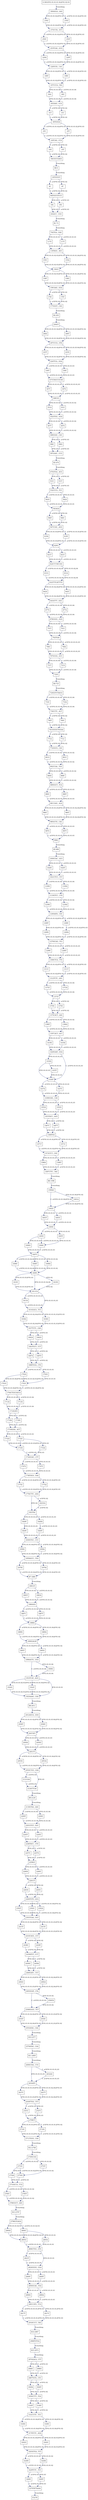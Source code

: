 digraph G {
  "1374G" [shape=box, ];
  "702TGAC" [shape=box, ];
  "1608C" [shape=box, ];
  "1587CTTC...TAG" [shape=box, ];
  "347T" [shape=box, ];
  "2459G" [shape=box, ];
  "-254C" [shape=box, ];
  "2257C" [shape=box, ];
  "396C" [shape=box, ];
  "2302T" [shape=box, ];
  "621T" [shape=box, ];
  "1453TACC...AGG" [shape=box, ];
  "2050A" [shape=box, ];
  "E3278" [shape=box, ];
  "706C" [shape=box, ];
  "1269G" [shape=box, ];
  "621C" [shape=box, ];
  "1397CACT...ACT" [shape=box, ];
  "1888A" [shape=box, ];
  "1910TCAT...AGG" [shape=box, ];
  "1884AGG" [shape=box, ];
  "1311C" [shape=box, ];
  "2707C" [shape=box, ];
  "206A" [shape=box, ];
  "2710C" [shape=box, ];
  "3202G" [shape=box, ];
  "B2-203" [shape=box, ];
  "1883T" [shape=box, ];
  "223T" [shape=box, ];
  "155C" [shape=box, ];
  "1825TAC" [shape=box, ];
  "2707T" [shape=box, ];
  "1663TGCT...CCT" [shape=box, ];
  "2823T" [shape=box, ];
  "2492G" [shape=box, ];
  "1613A" [shape=box, ];
  "2415T" [shape=box, ];
  "B4-723" [shape=box, ];
  "1829T" [shape=box, ];
  "1879G" [shape=box, ];
  "396G" [shape=box, ];
  "1109G" [shape=box, ];
  "3169G" [shape=box, ];
  "1602C" [shape=box, ];
  "771G" [shape=box, ];
  "337GTAGCCGCAG" [shape=box, ];
  "2753C" [shape=box, ];
  "-108T" [shape=box, ];
  "2200T" [shape=box, ];
  "2046T" [shape=box, ];
  "347G" [shape=box, ];
  "351A" [shape=box, ];
  "760T" [shape=box, ];
  "2849C" [shape=box, ];
  "1586A" [shape=box, ];
  "1239G" [shape=box, ];
  "1606G" [shape=box, ];
  "B11-2605" [shape=box, ];
  "1374C" [shape=box, ];
  "1747G" [shape=box, ];
  "3170TCTC...AGA" [shape=box, ];
  "-10G" [shape=box, ];
  "397GAAC...CCG" [shape=box, ];
  "1471T" [shape=box, ];
  "-10T" [shape=box, ];
  "997G" [shape=box, ];
  "1419G" [shape=box, ];
  "802CCAA...TGG" [shape=box, ];
  "1823GA" [shape=box, ];
  "2578ATAG...CAA" [shape=box, ];
  "1859AGCC...TGG" [shape=box, ];
  "1604C" [shape=box, ];
  "998G" [shape=box, ];
  "2637C" [shape=box, ];
  "632TTTCATTTTC" [shape=box, ];
  "1020C" [shape=box, ];
  "-24TCAG...CCA" [shape=box, ];
  "1268T" [shape=box, ];
  "3229TCTC...TCC" [shape=box, ];
  "1890GAGAT" [shape=box, ];
  "1687A" [shape=box, ];
  "2917T" [shape=box, ];
  "B14-2967" [shape=box, ];
  "2302C" [shape=box, ];
  "1372C" [shape=box, ];
  "352GTGG...GGA" [shape=box, ];
  "-254T" [shape=box, ];
  "869GGCT...TCA" [shape=box, ];
  "1614GACA...TCC" [shape=box, ];
  "204GT" [shape=box, ];
  "2917C" [shape=box, ];
  "532CCCG...TCC" [shape=box, ];
  "1268C" [shape=box, ];
  "1830GTGC...CCC" [shape=box, ];
  "701T" [shape=box, ];
  "642A" [shape=box, ];
  "2260A" [shape=box, ];
  "475GTGA...ACG" [shape=box, ];
  "761GGGGCTGGAA" [shape=box, ];
  "2805G" [shape=box, ];
  "1472GTCT...GAC" [shape=box, ];
  "74GTGA...GAG" [shape=box, ];
  "2755ACCA...TCA" [shape=box, ];
  "1000GTAC...ACG" [shape=box, ];
  "1239A" [shape=box, ];
  "2754G" [shape=box, ];
  "1924G" [shape=box, ];
  "2438C" [shape=box, ];
  "2438T" [shape=box, ];
  "2053G" [shape=box, ];
  "2974GACA...CTT" [shape=box, ];
  "1020T" [shape=box, ];
  "2054CTGG...GAA" [shape=box, ];
  "1714GATG" [shape=box, ];
  "1311T" [shape=box, ];
  "2708CT" [shape=box, ];
  "1606C" [shape=box, ];
  "566T" [shape=box, ];
  "1636A" [shape=box, ];
  "997T" [shape=box, ];
  "562G" [shape=box, ];
  "-84A" [shape=box, ];
  "881CAAG...AGA" [shape=box, ];
  "734CCTC...ACT" [shape=box, ];
  "2785C" [shape=box, ];
  "2050G" [shape=box, ];
  "984C" [shape=box, ];
  "1776CTTC...AGA" [shape=box, ];
  "1373T" [shape=box, ];
  "1924T" [shape=box, ];
  "2634ATC" [shape=box, ];
  "984T" [shape=box, ];
  "1925AAAG...CAG" [shape=box, ];
  "2439ATGT...CCT" [shape=box, ];
  "1704CTGGCAGCA" [shape=box, ];
  "2012AGCA...GGG" [shape=box, ];
  "2890G" [shape=box, ];
  "118TAGG...AGC" [shape=box, ];
  "B15-2973" [shape=box, ];
  "722G" [shape=box, ];
  "3228G" [shape=box, ];
  "643GTTT...GGC" [shape=box, ];
  "2245T" [shape=box, ];
  "B5-999" [shape=box, ];
  "1829C" [shape=box, ];
  "1828C" [shape=box, ];
  "368GGAC...CAC" [shape=box, ];
  "3050CTTT...TGA" [shape=box, ];
  "3141CCTC...TCC" [shape=box, ];
  "1748TAGA...GAA" [shape=box, ];
  "367T" [shape=box, ];
  "801G" [shape=box, ];
  "2986C" [shape=box, ];
  "2200C" [shape=box, ];
  "1109A" [shape=box, ];
  "880C" [shape=box, ];
  "3049A" [shape=box, ];
  "336T" [shape=box, ];
  "2785T" [shape=box, ];
  "1909G" [shape=box, ];
  "1895T" [shape=box, ];
  "2493GGAT...CTA" [shape=box, ];
  "1718A" [shape=box, ];
  "1889G" [shape=box, ];
  "620G" [shape=box, ];
  "3140T" [shape=box, ];
  "771C" [shape=box, ];
  "1732A" [shape=box, ];
  "1610C" [shape=box, ];
  "1240AATA...CAC" [shape=box, ];
  "2046C" [shape=box, ];
  "3269C" [shape=box, ];
  "2754A" [shape=box, ];
  "1420GAAT...GGA" [shape=box, ];
  "2606GTAA...CTG" [shape=box, ];
  "2246TACC...CTG" [shape=box, ];
  "733C" [shape=box, ];
  "1883A" [shape=box, ];
  "1775C" [shape=box, ];
  "177GGGT...CAG" [shape=box, ];
  "2753T" [shape=box, ];
  "706A" [shape=box, ];
  "351C" [shape=box, ];
  "3269T" [shape=box, ];
  "224TTCA...GGA" [shape=box, ];
  "562A" [shape=box, ];
  "707GCGG...GCC" [shape=box, ];
  "1713A" [shape=box, ];
  "1887C" [shape=box, ];
  "2263G" [shape=box, ];
  "2047ATC" [shape=box, ];
  "1703C" [shape=box, ];
  "2260C" [shape=box, ];
  "2824GGGG...GGA" [shape=box, ];
  "2786GGCT...AAG" [shape=box, ];
  "1636G" [shape=box, ];
  "1110GTCC...CTG" [shape=box, ];
  "1437A" [shape=box, ];
  "176C" [shape=box, ];
  "176T" [shape=box, ];
  "207CCCA...GTA" [shape=box, ];
  "1419A" [shape=box, ];
  "117G" [shape=box, ];
  "-107CCCA...TAG" [shape=box, ];
  "2508GGGG...TCT" [shape=box, ];
  "1396T" [shape=box, ];
  "158T" [shape=box, ];
  "1611CA" [shape=box, ];
  "B12-2748" [shape=box, ];
  "20AACC...CGG" [shape=box, ];
  "1732C" [shape=box, ];
  "3049T" [shape=box, ];
  "2891CATG...TCA" [shape=box, ];
  "1471C" [shape=box, ];
  "-229A" [shape=box, ];
  "2264TGTG...ACA" [shape=box, ];
  "677G" [shape=box, ];
  "2459A" [shape=box, ];
  "1718G" [shape=box, ];
  "2303TGAA...GGT" [shape=box, ];
  "2637T" [shape=box, ];
  "1608T" [shape=box, ];
  "1747C" [shape=box, ];
  "1021CTCC...TCT" [shape=box, ];
  "206T" [shape=box, ];
  "566C" [shape=box, ];
  "724GGTCTAACA" [shape=box, ];
  "2710G" [shape=box, ];
  "3169C" [shape=box, ];
  "19A" [shape=box, ];
  "B3-474" [shape=box, ];
  "-275CCTA...GCT" [shape=box, ];
  "-31T" [shape=box, ];
  "-253TCAG...GCG" [shape=box, ];
  "3270TATTAAAA" [shape=box, ];
  "2506TA" [shape=box, ];
  "1299C" [shape=box, ];
  "2805A" [shape=box, ];
  "2051TT" [shape=box, ];
  "2918CCCT...TAG" [shape=box, ];
  "880T" [shape=box, ];
  "1662A" [shape=box, ];
  "2804A" [shape=box, ];
  "531C" [shape=box, ];
  "117C" [shape=box, ];
  "-276C" [shape=box, ];
  "1605C" [shape=box, ];
  "-25C" [shape=box, ];
  "B0-0" [shape=box, ];
  "-30TGGGA" [shape=box, ];
  "B10-2577" [shape=box, ];
  "1372A" [shape=box, ];
  "1879A" [shape=box, ];
  "159CAAG...GGA" [shape=box, ];
  "-25T" [shape=box, ];
  "2555ATAG...CAG" [shape=box, ];
  "2850GCAG...TGA" [shape=box, ];
  "1733A" [shape=box, ];
  "1452A" [shape=box, ];
  "1702A" [shape=box, ];
  "B7-1880" [shape=box, ];
  "S-300-K*01:01:01:01-04;K*01:02-03" [shape=box, ];
  "2460GATC...TCT" [shape=box, ];
  "1687G" [shape=box, ];
  "631G" [shape=box, ];
  "2986G" [shape=box, ];
  "1733G" [shape=box, ];
  "2121GAA" [shape=box, ];
  "2890A" [shape=box, ];
  "1609C" [shape=box, ];
  "-276T" [shape=box, ];
  "2416CAGG...CCT" [shape=box, ];
  "1889A" [shape=box, ];
  "1896AGTG...GGG" [shape=box, ];
  "631A" [shape=box, ];
  "563AGA" [shape=box, ];
  "1299T" [shape=box, ];
  "367G" [shape=box, ];
  "2124CTCAG" [shape=box, ];
  "1586T" [shape=box, ];
  "1396A" [shape=box, ];
  "1828A" [shape=box, ];
  "-83GAAG...CCA" [shape=box, ];
  "2798GTGAGA" [shape=box, ];
  "567CCAC...AGG" [shape=box, ];
  "760C" [shape=box, ];
  "1607C" [shape=box, ];
  "1435T" [shape=box, ];
  "2968TGTGA" [shape=box, ];
  "2258GC" [shape=box, ];
  "1713G" [shape=box, ];
  "619A" [shape=box, ];
  "B13-2797" [shape=box, ];
  "1605T" [shape=box, ];
  "2415C" [shape=box, ];
  "156GC" [shape=box, ];
  "1603T" [shape=box, ];
  "1467C" [shape=box, ];
  "733A" [shape=box, ];
  "3202C" [shape=box, ];
  "8C" [shape=box, ];
  "1702G" [shape=box, ];
  "2263C" [shape=box, ];
  "1312TCTC...AGC" [shape=box, ];
  "1703G" [shape=box, ];
  "721T" [shape=box, ];
  "2492A" [shape=box, ];
  "-229T" [shape=box, ];
  "3140C" [shape=box, ];
  "348CGC" [shape=box, ];
  "1895G" [shape=box, ];
  "1601A" [shape=box, ];
  "1858G" [shape=box, ];
  "1ATGGGGT" [shape=box, ];
  "2804C" [shape=box, ];
  "701C" [shape=box, ];
  "-84C" [shape=box, ];
  "2849T" [shape=box, ];
  "B9-2129" [shape=box, ];
  "B6-1598" [shape=box, ];
  "158G" [shape=box, ];
  "2632AG" [shape=box, ];
  "531T" [shape=box, ];
  "2806CTGG...GTG" [shape=box, ];
  "1467T" [shape=box, ];
  "985GCTG...CAC" [shape=box, ];
  "-31C" [shape=box, ];
  "2053A" [shape=box, ];
  "2987TGTG...CTC" [shape=box, ];
  "2130GTAA...AAG" [shape=box, ];
  "678GGGG...GGG" [shape=box, ];
  "2245C" [shape=box, ];
  "868A" [shape=box, ];
  "155A" [shape=box, ];
  "1662G" [shape=box, ];
  "2749GCAG" [shape=box, ];
  "622CTTTACCAG" [shape=box, ];
  "2638TTGG...TCT" [shape=box, ];
  "677A" [shape=box, ];
  "223G" [shape=box, ];
  "721A" [shape=box, ];
  "1434A" [shape=box, ];
  "1452G" [shape=box, ];
  "1269A" [shape=box, ];
  "1599AC" [shape=box, ];
  "2554T" [shape=box, ];
  "-228TGTA...CAC" [shape=box, ];
  "772GGCG...CAC" [shape=box, ];
  "2261CT" [shape=box, ];
  "2554C" [shape=box, ];
  "1881GT" [shape=box, ];
  "1688TGGA...CTG" [shape=box, ];
  "1775A" [shape=box, ];
  "1719AGAG...ACT" [shape=box, ];
  "B1-73" [shape=box, ];
  "2302A" [shape=box, ];
  "1436T" [shape=box, ];
  "1300CTCA...TTG" [shape=box, ];
  "19G" [shape=box, ];
  "1375CACT...AAG" [shape=box, ];
  "1603C" [shape=box, ];
  "642C" [shape=box, ];
  "9ATGGCGTCCC" [shape=box, ];
  "8T" [shape=box, ];
  "868C" [shape=box, ];
  "336C" [shape=box, ];
  "1437C" [shape=box, ];
  "-300AGGA...AAG" [shape=box, ];
  "1438GGAG...CAG" [shape=box, ];
  "1608A" [shape=box, ];
  "B8-2011" [shape=box, ];
  "1610G" [shape=box, ];
  "1858A" [shape=box, ];
  "3203GTGA...TCT" [shape=box, ];
  "-9ACGCCGAGG" [shape=box, ];
  "1270GCAG...TCC" [shape=box, ];
  "2257G" [shape=box, ];
  "801C" [shape=box, ];
  "619C" [shape=box, ];
  "2201GTGT...GGC" [shape=box, ];
  "-108C" [shape=box, ];
  "3228A" [shape=box, ];
  "2711TGGG...CAG" [shape=box, ];
  "1887T" [shape=box, ];
  "1734GGAC...CTT" [shape=box, ];
  "1637TCTC...GAG" [shape=box, ];
  "1468TGG" [shape=box, ];
  
  
  edge [color="#001267", ];
  "1374G" -> "1375CACT...AAG" [label="K*01:02", ];
  "702TGAC" -> "706A" [label="C. of K*01:01:01:01,03", ];
  "702TGAC" -> "706C" [label="K*01:01:01:01,03", ];
  "1608C" -> "1609C" [label="C. of K*01:01:01:02,04", ];
  "1587CTTC...TAG" -> "B6-1598" [label="Everything", ];
  "347T" -> "348CGC" [label="K*01:01:01:01,03", ];
  "2459G" -> "2460GATC...TCT" [label="K*01:02", ];
  "-254C" -> "-253TCAG...GCG" [label="C. of K*01:01:01:02;K*01:03", ];
  "2257C" -> "2258GC" [label="K*01:03", ];
  "396C" -> "397GAAC...CCG" [label="K*01:03", ];
  "2302T" -> "2303TGAA...GGT" [label="K*01:01:01:04", ];
  "621T" -> "622CTTTACCAG" [label="K*01:01:01:03", ];
  "1453TACC...AGG" -> "1467C" [label="K*01:02", ];
  "1453TACC...AGG" -> "1467T" [label="C. of K*01:02", ];
  "2050A" -> "2051TT" [label="K*01:01:01:03", ];
  "706C" -> "707GCGG...GCC" [label="K*01:01:01:01,03", ];
  "1269G" -> "1270GCAG...TCC" [label="K*01:01:01:02;K*01:03", ];
  "621C" -> "622CTTTACCAG" [label="C. of K*01:01:01:03", ];
  "1397CACT...ACT" -> "1419A" [label="C. of K*01:01:01:01", ];
  "1397CACT...ACT" -> "1419G" [label="K*01:01:01:01", ];
  "1888A" -> "1889A" [label="K*01:01:01:04;K*01:02", ];
  "1888A" -> "1889G" [label="C. of K*01:01:01:04;K*01:02", ];
  "1910TCAT...AGG" -> "1924G" [label="K*01:01:01:02-03;K*01:03", ];
  "1910TCAT...AGG" -> "1924T" [label="K*01:01:01:04;K*01:02", ];
  "1910TCAT...AGG" -> "1925AAAG...CAG" [label="K*01:01:01:01", ];
  "1884AGG" -> "1887C" [label="C. of K*01:01:01:02", ];
  "1884AGG" -> "1887T" [label="K*01:01:01:02", ];
  "1311C" -> "1312TCTC...AGC" [label="K*01:01:01:02;K*01:03", ];
  "2707C" -> "2708CT" [label="C. of K*01:03", ];
  "206A" -> "207CCCA...GTA" [label="K*01:01:01:01-02;K*01:03", ];
  "2710C" -> "2711TGGG...CAG" [label="K*01:01:01:01;K*01:02", ];
  "3202G" -> "3203GTGA...TCT" [label="K*01:01:01:01,04;K*01:02", ];
  "B2-203" -> "204GT" [label="Everything", ];
  "1883T" -> "1884AGG" [label="K*01:01:01:02", ];
  "223T" -> "224TTCA...GGA" [label="K*01:01:01:01-02;K*01:03", ];
  "155C" -> "156GC" [label="K*01:01:01:02-03;K*01:03", ];
  "1825TAC" -> "1828A" [label="C. of K*01:01:01:01,03", ];
  "1825TAC" -> "1828C" [label="K*01:01:01:01,03", ];
  "2707T" -> "2708CT" [label="K*01:03", ];
  "1663TGCT...CCT" -> "1687A" [label="K*01:02", ];
  "1663TGCT...CCT" -> "1687G" [label="C. of K*01:02", ];
  "2823T" -> "2824GGGG...GGA" [label="C. of K*01:01:01:01", ];
  "2492G" -> "2493GGAT...CTA" [label="K*01:01:01:01,03;K*01:02", ];
  "1613A" -> "1614GACA...TCC" [label="C. of K*01:01:01:01,03", ];
  "2415T" -> "2416CAGG...CCT" [label="K*01:01:01:02,04;K*01:03", ];
  "B4-723" -> "724GGTCTAACA" [label="Everything", ];
  "1829T" -> "1830GTGC...CCC" [label="C. of K*01:01:01:01,03", ];
  "1879G" -> "B7-1880" [label="C. of K*01:01:01:02;K*01:03", ];
  "396G" -> "397GAAC...CCG" [label="C. of K*01:03", ];
  "1109G" -> "1110GTCC...CTG" [label="C. of K*01:01:01:04", ];
  "3169G" -> "3170TCTC...AGA" [label="C. of K*01:01:01:04;K*01:02", ];
  "1602C" -> "1603C" [label="C. of K*01:01:01:01", ];
  "1602C" -> "1603T" [label="K*01:01:01:01", ];
  "771G" -> "772GGCG...CAC" [label="C. of K*01:02", ];
  "337GTAGCCGCAG" -> "347G" [label="C. of K*01:01:01:01,03", ];
  "337GTAGCCGCAG" -> "347T" [label="K*01:01:01:01,03", ];
  "2753C" -> "2754A" [label="K*01:03", ];
  "2753C" -> "2754G" [label="C. of K*01:01:01:02;K*01:03", ];
  "-108T" -> "-107CCCA...TAG" [label="K*01:01:01:02;K*01:03", ];
  "2200T" -> "2201GTGT...GGC" [label="C. of K*01:01:01:04", ];
  "2046T" -> "2047ATC" [label="K*01:01:01:01-02;K*01:03", ];
  "347G" -> "348CGC" [label="C. of K*01:01:01:01,03", ];
  "351A" -> "352GTGG...GGA" [label="K*01:01:01:02", ];
  "760T" -> "761GGGGCTGGAA" [label="C. of K*01:02", ];
  "2849C" -> "2850GCAG...TGA" [label="K*01:01:01:01", ];
  "1586A" -> "1587CTTC...TAG" [label="K*01:01:01:01,03", ];
  "1239G" -> "1240AATA...CAC" [label="C. of K*01:01:01:02", ];
  "1606G" -> "1607C" [label="K*01:01:01:03", ];
  "B11-2605" -> "2606GTAA...CTG" [label="Everything", ];
  "1374C" -> "1375CACT...AAG" [label="C. of K*01:02", ];
  "1747G" -> "1748TAGA...GAA" [label="C. of K*01:01:01:01", ];
  "3170TCTC...AGA" -> "3202C" [label="K*01:01:01:02-03;K*01:03", ];
  "3170TCTC...AGA" -> "3202G" [label="K*01:01:01:01,04;K*01:02", ];
  "-10G" -> "-9ACGCCGAGG" [label="C. of K*01:02", ];
  "397GAAC...CCG" -> "B3-474" [label="Everything", ];
  "1471T" -> "1472GTCT...GAC" [label="C. of K*01:01:01:02;K*01:03", ];
  "-10T" -> "-9ACGCCGAGG" [label="K*01:02", ];
  "997G" -> "998G" [label="C. of K*01:01:01:03", ];
  "1419G" -> "1420GAAT...GGA" [label="K*01:01:01:01", ];
  "802CCAA...TGG" -> "868A" [label="K*01:01:01:02", ];
  "802CCAA...TGG" -> "868C" [label="C. of K*01:01:01:02", ];
  "1823GA" -> "1825TAC" [label="C. of K*01:02", ];
  "2578ATAG...CAA" -> "B11-2605" [label="Everything", ];
  "1859AGCC...TGG" -> "1879A" [label="K*01:01:01:02;K*01:03", ];
  "1859AGCC...TGG" -> "1879G" [label="C. of K*01:01:01:02;K*01:03", ];
  "1604C" -> "1605C" [label="C. of K*01:01:01:01", ];
  "1604C" -> "1605T" [label="K*01:01:01:01", ];
  "998G" -> "B5-999" [label="Everything", ];
  "2637C" -> "2638TTGG...TCT" [label="K*01:01:01:01,03;K*01:02", ];
  "632TTTCATTTTC" -> "642A" [label="K*01:01:01:02,04;K*01:02", ];
  "632TTTCATTTTC" -> "642C" [label="K*01:01:01:01,03;K*01:03", ];
  "1020C" -> "1021CTCC...TCT" [label="K*01:01:01:01", ];
  "-24TCAG...CCA" -> "-10G" [label="C. of K*01:02", ];
  "-24TCAG...CCA" -> "-10T" [label="K*01:02", ];
  "1268T" -> "1269G" [label="K*01:01:01:02;K*01:03", ];
  "3229TCTC...TCC" -> "3269C" [label="C. of K*01:03", ];
  "3229TCTC...TCC" -> "3269T" [label="K*01:03", ];
  "1890GAGAT" -> "1895G" [label="C. of K*01:01:01:04;K*01:02", ];
  "1890GAGAT" -> "1895T" [label="K*01:01:01:04;K*01:02", ];
  "1687A" -> "1688TGGA...CTG" [label="K*01:02", ];
  "2917T" -> "2918CCCT...TAG" [label="C. of K*01:01:01:01;K*01:03", ];
  "B14-2967" -> "2968TGTGA" [label="Everything", ];
  "2302C" -> "2303TGAA...GGT" [label="K*01:02", ];
  "1372C" -> "1373T" [label="C. of K*01:01:01:04", ];
  "352GTGG...GGA" -> "367G" [label="C. of K*01:01:01:02", ];
  "352GTGG...GGA" -> "367T" [label="K*01:01:01:02", ];
  "-254T" -> "-253TCAG...GCG" [label="K*01:01:01:02;K*01:03", ];
  "869GGCT...TCA" -> "880C" [label="C. of K*01:01:01:03", ];
  "869GGCT...TCA" -> "880T" [label="K*01:01:01:03", ];
  "1614GACA...TCC" -> "1636A" [label="K*01:01:01:02,04;K*01:02", ];
  "1614GACA...TCC" -> "1636G" [label="K*01:01:01:01,03;K*01:03", ];
  "204GT" -> "206A" [label="K*01:01:01:01-02;K*01:03", ];
  "204GT" -> "206T" [label="K*01:01:01:03-04;K*01:02", ];
  "2917C" -> "2918CCCT...TAG" [label="K*01:01:01:01;K*01:03", ];
  "532CCCG...TCC" -> "562A" [label="K*01:01:01:01", ];
  "532CCCG...TCC" -> "562G" [label="C. of K*01:01:01:01", ];
  "1268C" -> "1269A" [label="C. of K*01:01:01:02;K*01:03", ];
  "1830GTGC...CCC" -> "1858A" [label="C. of K*01:01:01:04;K*01:02", ];
  "1830GTGC...CCC" -> "1858G" [label="K*01:01:01:04;K*01:02", ];
  "701T" -> "702TGAC" [label="K*01:01:01:04", ];
  "642A" -> "643GTTT...GGC" [label="K*01:01:01:02,04;K*01:02", ];
  "2260A" -> "2261CT" [label="K*01:01:01:03", ];
  "475GTGA...ACG" -> "531C" [label="K*01:03", ];
  "475GTGA...ACG" -> "531T" [label="C. of K*01:03", ];
  "761GGGGCTGGAA" -> "771C" [label="K*01:02", ];
  "761GGGGCTGGAA" -> "771G" [label="C. of K*01:02", ];
  "2805G" -> "2806CTGG...GTG" [label="C. of K*01:01:01:01", ];
  "1472GTCT...GAC" -> "1586A" [label="K*01:01:01:01,03", ];
  "1472GTCT...GAC" -> "1586T" [label="C. of K*01:01:01:01,03", ];
  "74GTGA...GAG" -> "117C" [label="C. of K*01:01:01:01", ];
  "74GTGA...GAG" -> "117G" [label="K*01:01:01:01", ];
  "2755ACCA...TCA" -> "2785C" [label="C. of K*01:01:01:02", ];
  "2755ACCA...TCA" -> "2785T" [label="K*01:01:01:02", ];
  "1000GTAC...ACG" -> "1020C" [label="K*01:01:01:01", ];
  "1000GTAC...ACG" -> "1020T" [label="C. of K*01:01:01:01", ];
  "1239A" -> "1240AATA...CAC" [label="K*01:01:01:02", ];
  "2754G" -> "2755ACCA...TCA" [label="C. of K*01:03", ];
  "1924G" -> "1925AAAG...CAG" [label="K*01:01:01:02-03;K*01:03", ];
  "2438C" -> "2439ATGT...CCT" [label="C. of K*01:02", ];
  "2438T" -> "2439ATGT...CCT" [label="K*01:02", ];
  "2053G" -> "2054CTGG...GAA" [label="C. of K*01:01:01:04;K*01:02", ];
  "2974GACA...CTT" -> "2986C" [label="K*01:03", ];
  "2974GACA...CTT" -> "2986G" [label="C. of K*01:03", ];
  "1020T" -> "1021CTCC...TCT" [label="C. of K*01:01:01:01", ];
  "2054CTGG...GAA" -> "2121GAA" [label="C. of K*01:03", ];
  "2054CTGG...GAA" -> "2124CTCAG" [label="K*01:03", ];
  "1714GATG" -> "1718A" [label="K*01:02", ];
  "1714GATG" -> "1718G" [label="C. of K*01:02", ];
  "1311T" -> "1312TCTC...AGC" [label="C. of K*01:01:01:02;K*01:03", ];
  "2708CT" -> "2710C" [label="K*01:01:01:01;K*01:02", ];
  "2708CT" -> "2710G" [label="C. of K*01:01:01:01;K*01:02", ];
  "1606C" -> "1607C" [label="C. of K*01:01:01:03", ];
  "566T" -> "567CCAC...AGG" [label="C. of K*01:02", ];
  "1636A" -> "1637TCTC...GAG" [label="K*01:01:01:02,04;K*01:02", ];
  "997T" -> "998G" [label="K*01:01:01:03", ];
  "562G" -> "563AGA" [label="C. of K*01:01:01:01", ];
  "-84A" -> "-83GAAG...CCA" [label="K*01:01:01:04", ];
  "881CAAG...AGA" -> "984C" [label="K*01:01:01:01,03;K*01:03", ];
  "881CAAG...AGA" -> "984T" [label="K*01:01:01:02,04;K*01:02", ];
  "734CCTC...ACT" -> "760C" [label="K*01:02", ];
  "734CCTC...ACT" -> "760T" [label="C. of K*01:02", ];
  "2785C" -> "2786GGCT...AAG" [label="C. of K*01:01:01:02", ];
  "2050G" -> "2051TT" [label="C. of K*01:01:01:03", ];
  "984C" -> "985GCTG...CAC" [label="K*01:01:01:01,03;K*01:03", ];
  "1776CTTC...AGA" -> "1823GA" [label="C. of K*01:02", ];
  "1776CTTC...AGA" -> "1825TAC" [label="K*01:02", ];
  "1373T" -> "1374C" [label="C. of K*01:02", ];
  "1373T" -> "1374G" [label="K*01:02", ];
  "1924T" -> "1925AAAG...CAG" [label="K*01:01:01:04;K*01:02", ];
  "2634ATC" -> "2637C" [label="K*01:01:01:01,03;K*01:02", ];
  "2634ATC" -> "2637T" [label="K*01:01:01:02,04;K*01:03", ];
  "984T" -> "985GCTG...CAC" [label="K*01:01:01:02,04;K*01:02", ];
  "1925AAAG...CAG" -> "B8-2011" [label="Everything", ];
  "2439ATGT...CCT" -> "2459A" [label="C. of K*01:02", ];
  "2439ATGT...CCT" -> "2459G" [label="K*01:02", ];
  "1704CTGGCAGCA" -> "1713A" [label="K*01:01:01:04", ];
  "1704CTGGCAGCA" -> "1713G" [label="C. of K*01:01:01:04", ];
  "2012AGCA...GGG" -> "2046C" [label="K*01:01:01:03-04;K*01:02", ];
  "2012AGCA...GGG" -> "2046T" [label="K*01:01:01:01-02;K*01:03", ];
  "2890G" -> "2891CATG...TCA" [label="K*01:01:01:01", ];
  "118TAGG...AGC" -> "155A" [label="K*01:01:01:01,04;K*01:02", ];
  "118TAGG...AGC" -> "155C" [label="K*01:01:01:02-03;K*01:03", ];
  "B15-2973" -> "2974GACA...CTT" [label="Everything", ];
  "722G" -> "B4-723" [label="Everything", ];
  "3228G" -> "3229TCTC...TCC" [label="C. of K*01:01:01:02", ];
  "643GTTT...GGC" -> "677A" [label="K*01:01:01:04", ];
  "643GTTT...GGC" -> "677G" [label="C. of K*01:01:01:04", ];
  "2245T" -> "2246TACC...CTG" [label="K*01:01:01:03", ];
  "B5-999" -> "1000GTAC...ACG" [label="Everything", ];
  "1829C" -> "1830GTGC...CCC" [label="K*01:01:01:01,03", ];
  "1828C" -> "1829C" [label="K*01:01:01:01,03", ];
  "368GGAC...CAC" -> "396C" [label="K*01:03", ];
  "368GGAC...CAC" -> "396G" [label="C. of K*01:03", ];
  "3050CTTT...TGA" -> "3140C" [label="C. of K*01:02", ];
  "3050CTTT...TGA" -> "3140T" [label="K*01:02", ];
  "3141CCTC...TCC" -> "3169C" [label="K*01:01:01:04;K*01:02", ];
  "3141CCTC...TCC" -> "3169G" [label="C. of K*01:01:01:04;K*01:02", ];
  "1748TAGA...GAA" -> "1775A" [label="K*01:01:01:02;K*01:03", ];
  "1748TAGA...GAA" -> "1775C" [label="C. of K*01:01:01:02;K*01:03", ];
  "367T" -> "368GGAC...CAC" [label="K*01:01:01:02", ];
  "801G" -> "802CCAA...TGG" [label="C. of K*01:01:01:02", ];
  "2986C" -> "2987TGTG...CTC" [label="K*01:03", ];
  "2200C" -> "2201GTGT...GGC" [label="K*01:01:01:04", ];
  "1109A" -> "1110GTCC...CTG" [label="K*01:01:01:04", ];
  "880C" -> "881CAAG...AGA" [label="C. of K*01:01:01:03", ];
  "3049A" -> "3050CTTT...TGA" [label="K*01:02", ];
  "336T" -> "337GTAGCCGCAG" [label="C. of K*01:01:01:03", ];
  "2785T" -> "2786GGCT...AAG" [label="K*01:01:01:02", ];
  "1909G" -> "1910TCAT...AGG" [label="K*01:01:01:04", ];
  "1895T" -> "1896AGTG...GGG" [label="K*01:01:01:04;K*01:02", ];
  "2493GGAT...CTA" -> "2506TA" [label="K*01:01:01:02", ];
  "2493GGAT...CTA" -> "2508GGGG...TCT" [label="C. of K*01:01:01:02", ];
  "1718A" -> "1719AGAG...ACT" [label="K*01:02", ];
  "1889G" -> "1890GAGAT" [label="C. of K*01:01:01:04;K*01:02", ];
  "620G" -> "621C" [label="C. of K*01:01:01:03", ];
  "620G" -> "621T" [label="K*01:01:01:03", ];
  "3140T" -> "3141CCTC...TCC" [label="K*01:02", ];
  "771C" -> "772GGCG...CAC" [label="K*01:02", ];
  "1732A" -> "1733G" [label="K*01:01:01:03", ];
  "1610C" -> "1611CA" [label="K*01:01:01:03;K*01:03", ];
  "1240AATA...CAC" -> "1268C" [label="C. of K*01:01:01:02;K*01:03", ];
  "1240AATA...CAC" -> "1268T" [label="K*01:01:01:02;K*01:03", ];
  "2046C" -> "2047ATC" [label="K*01:01:01:03-04;K*01:02", ];
  "3269C" -> "3270TATTAAAA" [label="C. of K*01:03", ];
  "2754A" -> "2755ACCA...TCA" [label="K*01:03", ];
  "1420GAAT...GGA" -> "1434A" [label="K*01:01:01:01,03", ];
  "1420GAAT...GGA" -> "1436T" [label="C. of K*01:01:01:01,03", ];
  "2606GTAA...CTG" -> "2632AG" [label="C. of K*01:01:01:01,03", ];
  "2606GTAA...CTG" -> "2634ATC" [label="K*01:01:01:01,03", ];
  "2246TACC...CTG" -> "2257C" [label="K*01:03", ];
  "2246TACC...CTG" -> "2257G" [label="C. of K*01:03", ];
  "733C" -> "734CCTC...ACT" [label="C. of K*01:01:01:04", ];
  "1883A" -> "1884AGG" [label="C. of K*01:01:01:02", ];
  "1775C" -> "1776CTTC...AGA" [label="C. of K*01:01:01:02;K*01:03", ];
  "177GGGT...CAG" -> "B2-203" [label="Everything", ];
  "2753T" -> "2754G" [label="K*01:01:01:02", ];
  "706A" -> "707GCGG...GCC" [label="C. of K*01:01:01:01,03", ];
  "351C" -> "352GTGG...GGA" [label="C. of K*01:01:01:02", ];
  "3269T" -> "3270TATTAAAA" [label="K*01:03", ];
  "224TTCA...GGA" -> "336C" [label="K*01:01:01:03", ];
  "224TTCA...GGA" -> "336T" [label="C. of K*01:01:01:03", ];
  "562A" -> "563AGA" [label="K*01:01:01:01", ];
  "707GCGG...GCC" -> "721A" [label="C. of K*01:01:01:04", ];
  "707GCGG...GCC" -> "721T" [label="K*01:01:01:04", ];
  "1713A" -> "1714GATG" [label="K*01:01:01:04", ];
  "1887C" -> "1888A" [label="C. of K*01:01:01:02", ];
  "2263G" -> "2264TGTG...ACA" [label="C. of K*01:02", ];
  "2047ATC" -> "2050A" [label="K*01:01:01:03", ];
  "2047ATC" -> "2050G" [label="C. of K*01:01:01:03", ];
  "1703C" -> "1704CTGGCAGCA" [label="C. of K*01:01:01:04;K*01:02", ];
  "2260C" -> "2261CT" [label="C. of K*01:01:01:03", ];
  "2824GGGG...GGA" -> "2849C" [label="K*01:01:01:01", ];
  "2824GGGG...GGA" -> "2849T" [label="C. of K*01:01:01:01", ];
  "2786GGCT...AAG" -> "B13-2797" [label="Everything", ];
  "1636G" -> "1637TCTC...GAG" [label="K*01:01:01:01,03;K*01:03", ];
  "1110GTCC...CTG" -> "1239A" [label="K*01:01:01:02", ];
  "1110GTCC...CTG" -> "1239G" [label="C. of K*01:01:01:02", ];
  "1437A" -> "1438GGAG...CAG" [label="C. of K*01:01:01:01", ];
  "176C" -> "177GGGT...CAG" [label="C. of K*01:02", ];
  "176T" -> "177GGGT...CAG" [label="K*01:02", ];
  "207CCCA...GTA" -> "223G" [label="K*01:01:01:03-04;K*01:02", ];
  "207CCCA...GTA" -> "223T" [label="K*01:01:01:01-02;K*01:03", ];
  "1419A" -> "1420GAAT...GGA" [label="C. of K*01:01:01:01", ];
  "117G" -> "118TAGG...AGC" [label="K*01:01:01:01", ];
  "-107CCCA...TAG" -> "-84A" [label="K*01:01:01:04", ];
  "-107CCCA...TAG" -> "-84C" [label="C. of K*01:01:01:04", ];
  "2508GGGG...TCT" -> "2554C" [label="K*01:01:01:01,03;K*01:02", ];
  "2508GGGG...TCT" -> "2554T" [label="K*01:01:01:02,04;K*01:03", ];
  "1396T" -> "1397CACT...ACT" [label="C. of K*01:01:01:02", ];
  "158T" -> "159CAAG...GGA" [label="K*01:01:01:02-03;K*01:03", ];
  "1611CA" -> "1613A" [label="C. of K*01:01:01:01,03", ];
  "1611CA" -> "1614GACA...TCC" [label="K*01:01:01:01,03", ];
  "B12-2748" -> "2749GCAG" [label="Everything", ];
  "20AACC...CGG" -> "B1-73" [label="Everything", ];
  "1732C" -> "1733A" [label="K*01:03", ];
  "1732C" -> "1733G" [label="C. of K*01:01:01:03;K*01:03", ];
  "3049T" -> "3050CTTT...TGA" [label="C. of K*01:02", ];
  "2891CATG...TCA" -> "2917C" [label="K*01:01:01:01;K*01:03", ];
  "2891CATG...TCA" -> "2917T" [label="C. of K*01:01:01:01;K*01:03", ];
  "1471C" -> "1472GTCT...GAC" [label="K*01:01:01:02;K*01:03", ];
  "-229A" -> "-228TGTA...CAC" [label="C. of K*01:01:01:02;K*01:03", ];
  "2264TGTG...ACA" -> "2302A" [label="C. of K*01:01:01:04;K*01:02", ];
  "2264TGTG...ACA" -> "2302C" [label="K*01:02", ];
  "2264TGTG...ACA" -> "2302T" [label="K*01:01:01:04", ];
  "677G" -> "678GGGG...GGG" [label="C. of K*01:01:01:04", ];
  "2459A" -> "2460GATC...TCT" [label="C. of K*01:02", ];
  "1718G" -> "1719AGAG...ACT" [label="C. of K*01:02", ];
  "2303TGAA...GGT" -> "2415C" [label="K*01:01:01:01,03;K*01:02", ];
  "2303TGAA...GGT" -> "2415T" [label="K*01:01:01:02,04;K*01:03", ];
  "2637T" -> "2638TTGG...TCT" [label="K*01:01:01:02,04;K*01:03", ];
  "1608T" -> "1609C" [label="K*01:01:01:04", ];
  "1747C" -> "1748TAGA...GAA" [label="K*01:01:01:01", ];
  "1021CTCC...TCT" -> "1109A" [label="K*01:01:01:04", ];
  "1021CTCC...TCT" -> "1109G" [label="C. of K*01:01:01:04", ];
  "206T" -> "207CCCA...GTA" [label="K*01:01:01:03-04;K*01:02", ];
  "566C" -> "567CCAC...AGG" [label="K*01:02", ];
  "724GGTCTAACA" -> "733A" [label="K*01:01:01:04", ];
  "724GGTCTAACA" -> "733C" [label="C. of K*01:01:01:04", ];
  "2710G" -> "2711TGGG...CAG" [label="C. of K*01:01:01:01;K*01:02", ];
  "3169C" -> "3170TCTC...AGA" [label="K*01:01:01:04;K*01:02", ];
  "19A" -> "20AACC...CGG" [label="K*01:03", ];
  "B3-474" -> "475GTGA...ACG" [label="Everything", ];
  "-275CCTA...GCT" -> "-254C" [label="C. of K*01:01:01:02;K*01:03", ];
  "-275CCTA...GCT" -> "-254T" [label="K*01:01:01:02;K*01:03", ];
  "-31T" -> "-30TGGGA" [label="C. of K*01:02", ];
  "-253TCAG...GCG" -> "-229A" [label="C. of K*01:01:01:02;K*01:03", ];
  "-253TCAG...GCG" -> "-229T" [label="K*01:01:01:02;K*01:03", ];
  "3270TATTAAAA" -> "E3278" [label="Everything", ];
  "2506TA" -> "2508GGGG...TCT" [label="K*01:01:01:02", ];
  "1299C" -> "1300CTCA...TTG" [label="K*01:01:01:01,03", ];
  "2805A" -> "2806CTGG...GTG" [label="K*01:01:01:01", ];
  "2051TT" -> "2053A" [label="K*01:01:01:04;K*01:02", ];
  "2051TT" -> "2053G" [label="C. of K*01:01:01:04;K*01:02", ];
  "2918CCCT...TAG" -> "B14-2967" [label="Everything", ];
  "880T" -> "881CAAG...AGA" [label="K*01:01:01:03", ];
  "1662A" -> "1663TGCT...CCT" [label="K*01:03", ];
  "2804A" -> "2805G" [label="K*01:01:01:02-03", ];
  "531C" -> "532CCCG...TCC" [label="K*01:03", ];
  "117C" -> "118TAGG...AGC" [label="C. of K*01:01:01:01", ];
  "-276C" -> "-275CCTA...GCT" [label="K*01:01:01:02;K*01:03", ];
  "1605C" -> "1606C" [label="C. of K*01:01:01:01,03", ];
  "1605C" -> "1606G" [label="K*01:01:01:03", ];
  "-25C" -> "-24TCAG...CCA" [label="C. of K*01:01:01:02;K*01:03", ];
  "B0-0" -> "1ATGGGGT" [label="Everything", ];
  "-30TGGGA" -> "-25C" [label="C. of K*01:01:01:02;K*01:03", ];
  "-30TGGGA" -> "-25T" [label="K*01:01:01:02;K*01:03", ];
  "B10-2577" -> "2578ATAG...CAA" [label="Everything", ];
  "1372A" -> "1373T" [label="K*01:01:01:04", ];
  "1879A" -> "B7-1880" [label="K*01:01:01:02;K*01:03", ];
  "159CAAG...GGA" -> "176C" [label="C. of K*01:02", ];
  "159CAAG...GGA" -> "176T" [label="K*01:02", ];
  "-25T" -> "-24TCAG...CCA" [label="K*01:01:01:02;K*01:03", ];
  "2555ATAG...CAG" -> "B10-2577" [label="Everything", ];
  "2850GCAG...TGA" -> "2890A" [label="C. of K*01:01:01:01", ];
  "2850GCAG...TGA" -> "2890G" [label="K*01:01:01:01", ];
  "1733A" -> "1734GGAC...CTT" [label="K*01:03", ];
  "1452A" -> "1453TACC...AGG" [label="K*01:01:01:01,03", ];
  "1702A" -> "1703C" [label="K*01:01:01:02-03;K*01:03", ];
  "1702A" -> "1703G" [label="K*01:01:01:04;K*01:02", ];
  "B7-1880" -> "1881GT" [label="Everything", ];
  "S-300-K*01:01:01:01-04;K*01:02-03" -> "-300AGGA...AAG" [label="Everything",
                                                           ];
  "2460GATC...TCT" -> "2492A" [label="K*01:01:01:02,04;K*01:03", ];
  "2460GATC...TCT" -> "2492G" [label="K*01:01:01:01,03;K*01:02", ];
  "1687G" -> "1688TGGA...CTG" [label="C. of K*01:02", ];
  "631G" -> "632TTTCATTTTC" [label="C. of K*01:01:01:02,04", ];
  "2986G" -> "2987TGTG...CTC" [label="C. of K*01:03", ];
  "1733G" -> "1734GGAC...CTT" [label="C. of K*01:03", ];
  "2121GAA" -> "2124CTCAG" [label="C. of K*01:03", ];
  "2890A" -> "2891CATG...TCA" [label="C. of K*01:01:01:01", ];
  "1609C" -> "1610C" [label="K*01:01:01:03;K*01:03", ];
  "1609C" -> "1610G" [label="K*01:02", ];
  "1609C" -> "1611CA" [label="K*01:01:01:01-02,04", ];
  "-276T" -> "-275CCTA...GCT" [label="C. of K*01:01:01:02;K*01:03", ];
  "2416CAGG...CCT" -> "2438C" [label="C. of K*01:02", ];
  "2416CAGG...CCT" -> "2438T" [label="K*01:02", ];
  "1889A" -> "1890GAGAT" [label="K*01:01:01:04;K*01:02", ];
  "1896AGTG...GGG" -> "1909G" [label="K*01:01:01:04", ];
  "1896AGTG...GGG" -> "1910TCAT...AGG" [label="C. of K*01:01:01:04", ];
  "631A" -> "632TTTCATTTTC" [label="K*01:01:01:02,04", ];
  "563AGA" -> "566C" [label="K*01:02", ];
  "563AGA" -> "566T" [label="C. of K*01:02", ];
  "1299T" -> "1300CTCA...TTG" [label="C. of K*01:01:01:01,03", ];
  "367G" -> "368GGAC...CAC" [label="C. of K*01:01:01:02", ];
  "2124CTCAG" -> "B9-2129" [label="Everything", ];
  "1586T" -> "1587CTTC...TAG" [label="C. of K*01:01:01:01,03", ];
  "1396A" -> "1397CACT...ACT" [label="K*01:01:01:02", ];
  "1828A" -> "1829T" [label="C. of K*01:01:01:01,03", ];
  "-83GAAG...CCA" -> "-31C" [label="K*01:02", ];
  "-83GAAG...CCA" -> "-31T" [label="C. of K*01:02", ];
  "2798GTGAGA" -> "2804A" [label="K*01:01:01:02-03", ];
  "2798GTGAGA" -> "2804C" [label="C. of K*01:01:01:02-03", ];
  "567CCAC...AGG" -> "619A" [label="K*01:01:01:03;K*01:03", ];
  "567CCAC...AGG" -> "619C" [label="C. of K*01:01:01:03;K*01:03", ];
  "760C" -> "761GGGGCTGGAA" [label="K*01:02", ];
  "1607C" -> "1608A" [label="K*01:01:01:02", ];
  "1607C" -> "1608C" [label="C. of K*01:01:01:02,04", ];
  "1607C" -> "1608T" [label="K*01:01:01:04", ];
  "1435T" -> "1436T" [label="K*01:01:01:01", ];
  "2968TGTGA" -> "B15-2973" [label="Everything", ];
  "2258GC" -> "2260A" [label="K*01:01:01:03", ];
  "2258GC" -> "2260C" [label="C. of K*01:01:01:03", ];
  "1713G" -> "1714GATG" [label="C. of K*01:01:01:04", ];
  "619A" -> "620G" [label="K*01:01:01:03;K*01:03", ];
  "B13-2797" -> "2798GTGAGA" [label="Everything", ];
  "1605T" -> "1606C" [label="K*01:01:01:01", ];
  "2415C" -> "2416CAGG...CCT" [label="K*01:01:01:01,03;K*01:02", ];
  "156GC" -> "158G" [label="K*01:01:01:01,04;K*01:02", ];
  "156GC" -> "158T" [label="K*01:01:01:02-03;K*01:03", ];
  "1603T" -> "1604C" [label="K*01:01:01:01", ];
  "1467C" -> "1468TGG" [label="K*01:02", ];
  "733A" -> "734CCTC...ACT" [label="K*01:01:01:04", ];
  "3202C" -> "3203GTGA...TCT" [label="K*01:01:01:02-03;K*01:03", ];
  "8C" -> "9ATGGCGTCCC" [label="C. of K*01:02", ];
  "1702G" -> "1703C" [label="K*01:01:01:01", ];
  "2263C" -> "2264TGTG...ACA" [label="K*01:02", ];
  "1312TCTC...AGC" -> "1372A" [label="K*01:01:01:04", ];
  "1312TCTC...AGC" -> "1372C" [label="C. of K*01:01:01:04", ];
  "1703G" -> "1704CTGGCAGCA" [label="K*01:01:01:04;K*01:02", ];
  "721T" -> "722G" [label="K*01:01:01:04", ];
  "2492A" -> "2493GGAT...CTA" [label="K*01:01:01:02,04;K*01:03", ];
  "-229T" -> "-228TGTA...CAC" [label="K*01:01:01:02;K*01:03", ];
  "3140C" -> "3141CCTC...TCC" [label="C. of K*01:02", ];
  "348CGC" -> "351A" [label="K*01:01:01:02", ];
  "348CGC" -> "351C" [label="C. of K*01:01:01:02", ];
  "1895G" -> "1896AGTG...GGG" [label="C. of K*01:01:01:04;K*01:02", ];
  "1601A" -> "1602C" [label="K*01:01:01:04;K*01:02", ];
  "1858G" -> "1859AGCC...TGG" [label="K*01:01:01:04;K*01:02", ];
  "1ATGGGGT" -> "8C" [label="C. of K*01:02", ];
  "1ATGGGGT" -> "8T" [label="K*01:02", ];
  "2804C" -> "2805A" [label="K*01:01:01:01", ];
  "2804C" -> "2805G" [label="K*01:01:01:04;K*01:02-03", ];
  "701C" -> "702TGAC" [label="C. of K*01:01:01:04", ];
  "-84C" -> "-83GAAG...CCA" [label="C. of K*01:01:01:04", ];
  "2849T" -> "2850GCAG...TGA" [label="C. of K*01:01:01:01", ];
  "B9-2129" -> "2130GTAA...AAG" [label="Everything", ];
  "B6-1598" -> "1599AC" [label="Everything", ];
  "158G" -> "159CAAG...GGA" [label="K*01:01:01:01,04;K*01:02", ];
  "2632AG" -> "2634ATC" [label="C. of K*01:01:01:01,03", ];
  "531T" -> "532CCCG...TCC" [label="C. of K*01:03", ];
  "2806CTGG...GTG" -> "2823T" [label="C. of K*01:01:01:01", ];
  "2806CTGG...GTG" -> "2824GGGG...GGA" [label="K*01:01:01:01", ];
  "1467T" -> "1468TGG" [label="C. of K*01:02", ];
  "985GCTG...CAC" -> "997G" [label="C. of K*01:01:01:03", ];
  "985GCTG...CAC" -> "997T" [label="K*01:01:01:03", ];
  "-31C" -> "-30TGGGA" [label="K*01:02", ];
  "2053A" -> "2054CTGG...GAA" [label="K*01:01:01:04;K*01:02", ];
  "2987TGTG...CTC" -> "3049A" [label="K*01:02", ];
  "2987TGTG...CTC" -> "3049T" [label="C. of K*01:02", ];
  "2130GTAA...AAG" -> "2200C" [label="K*01:01:01:04", ];
  "2130GTAA...AAG" -> "2200T" [label="C. of K*01:01:01:04", ];
  "678GGGG...GGG" -> "701C" [label="C. of K*01:01:01:04", ];
  "678GGGG...GGG" -> "701T" [label="K*01:01:01:04", ];
  "2245C" -> "2246TACC...CTG" [label="C. of K*01:01:01:03", ];
  "868A" -> "869GGCT...TCA" [label="K*01:01:01:02", ];
  "155A" -> "156GC" [label="K*01:01:01:01,04;K*01:02", ];
  "1662G" -> "1663TGCT...CCT" [label="C. of K*01:03", ];
  "2749GCAG" -> "2753C" [label="C. of K*01:01:01:02", ];
  "2749GCAG" -> "2753T" [label="K*01:01:01:02", ];
  "622CTTTACCAG" -> "631A" [label="K*01:01:01:02,04", ];
  "622CTTTACCAG" -> "631G" [label="C. of K*01:01:01:02,04", ];
  "2638TTGG...TCT" -> "2707C" [label="C. of K*01:03", ];
  "2638TTGG...TCT" -> "2707T" [label="K*01:03", ];
  "677A" -> "678GGGG...GGG" [label="K*01:01:01:04", ];
  "223G" -> "224TTCA...GGA" [label="K*01:01:01:03-04;K*01:02", ];
  "721A" -> "722G" [label="C. of K*01:01:01:04", ];
  "1434A" -> "1435T" [label="K*01:01:01:01", ];
  "1434A" -> "1436T" [label="K*01:01:01:03", ];
  "1452G" -> "1453TACC...AGG" [label="C. of K*01:01:01:01,03", ];
  "1269A" -> "1270GCAG...TCC" [label="C. of K*01:01:01:02;K*01:03", ];
  "1599AC" -> "1601A" [label="K*01:01:01:04;K*01:02", ];
  "1599AC" -> "1602C" [label="C. of K*01:01:01:04;K*01:02", ];
  "2554T" -> "2555ATAG...CAG" [label="K*01:01:01:02,04;K*01:03", ];
  "-228TGTA...CAC" -> "-108C" [label="C. of K*01:01:01:02;K*01:03", ];
  "-228TGTA...CAC" -> "-108T" [label="K*01:01:01:02;K*01:03", ];
  "772GGCG...CAC" -> "801C" [label="K*01:01:01:02", ];
  "772GGCG...CAC" -> "801G" [label="C. of K*01:01:01:02", ];
  "2261CT" -> "2263C" [label="K*01:02", ];
  "2261CT" -> "2263G" [label="C. of K*01:02", ];
  "2554C" -> "2555ATAG...CAG" [label="K*01:01:01:01,03;K*01:02", ];
  "1881GT" -> "1883A" [label="C. of K*01:01:01:02", ];
  "1881GT" -> "1883T" [label="K*01:01:01:02", ];
  "1688TGGA...CTG" -> "1702A" [label="C. of K*01:01:01:01", ];
  "1688TGGA...CTG" -> "1702G" [label="K*01:01:01:01", ];
  "1775A" -> "1776CTTC...AGA" [label="K*01:01:01:02;K*01:03", ];
  "1719AGAG...ACT" -> "1732A" [label="K*01:01:01:03", ];
  "1719AGAG...ACT" -> "1732C" [label="C. of K*01:01:01:03", ];
  "B1-73" -> "74GTGA...GAG" [label="Everything", ];
  "2302A" -> "2303TGAA...GGT" [label="C. of K*01:01:01:04;K*01:02", ];
  "1436T" -> "1437A" [label="C. of K*01:01:01:01", ];
  "1436T" -> "1437C" [label="K*01:01:01:01", ];
  "1300CTCA...TTG" -> "1311C" [label="K*01:01:01:02;K*01:03", ];
  "1300CTCA...TTG" -> "1311T" [label="C. of K*01:01:01:02;K*01:03", ];
  "19G" -> "20AACC...CGG" [label="C. of K*01:03", ];
  "1375CACT...AAG" -> "1396A" [label="K*01:01:01:02", ];
  "1375CACT...AAG" -> "1396T" [label="C. of K*01:01:01:02", ];
  "1603C" -> "1604C" [label="C. of K*01:01:01:01", ];
  "642C" -> "643GTTT...GGC" [label="K*01:01:01:01,03;K*01:03", ];
  "9ATGGCGTCCC" -> "19A" [label="K*01:03", ];
  "9ATGGCGTCCC" -> "19G" [label="C. of K*01:03", ];
  "8T" -> "9ATGGCGTCCC" [label="K*01:02", ];
  "868C" -> "869GGCT...TCA" [label="C. of K*01:01:01:02", ];
  "336C" -> "337GTAGCCGCAG" [label="K*01:01:01:03", ];
  "1437C" -> "1438GGAG...CAG" [label="K*01:01:01:01", ];
  "-300AGGA...AAG" -> "-276C" [label="K*01:01:01:02;K*01:03", ];
  "-300AGGA...AAG" -> "-276T" [label="C. of K*01:01:01:02;K*01:03", ];
  "1438GGAG...CAG" -> "1452A" [label="K*01:01:01:01,03", ];
  "1438GGAG...CAG" -> "1452G" [label="C. of K*01:01:01:01,03", ];
  "1608A" -> "1609C" [label="K*01:01:01:02", ];
  "B8-2011" -> "2012AGCA...GGG" [label="Everything", ];
  "1610G" -> "1611CA" [label="K*01:02", ];
  "1858A" -> "1859AGCC...TGG" [label="C. of K*01:01:01:04;K*01:02", ];
  "3203GTGA...TCT" -> "3228A" [label="K*01:01:01:02", ];
  "3203GTGA...TCT" -> "3228G" [label="C. of K*01:01:01:02", ];
  "-9ACGCCGAGG" -> "B0-0" [label="Everything", ];
  "1270GCAG...TCC" -> "1299C" [label="K*01:01:01:01,03", ];
  "1270GCAG...TCC" -> "1299T" [label="C. of K*01:01:01:01,03", ];
  "2257G" -> "2258GC" [label="C. of K*01:03", ];
  "801C" -> "802CCAA...TGG" [label="K*01:01:01:02", ];
  "619C" -> "620G" [label="C. of K*01:01:01:03;K*01:03", ];
  "2201GTGT...GGC" -> "2245C" [label="C. of K*01:01:01:03", ];
  "2201GTGT...GGC" -> "2245T" [label="K*01:01:01:03", ];
  "-108C" -> "-107CCCA...TAG" [label="C. of K*01:01:01:02;K*01:03", ];
  "3228A" -> "3229TCTC...TCC" [label="K*01:01:01:02", ];
  "2711TGGG...CAG" -> "B12-2748" [label="Everything", ];
  "1887T" -> "1888A" [label="K*01:01:01:02", ];
  "1734GGAC...CTT" -> "1747C" [label="K*01:01:01:01", ];
  "1734GGAC...CTT" -> "1747G" [label="C. of K*01:01:01:01", ];
  "1637TCTC...GAG" -> "1662A" [label="K*01:03", ];
  "1637TCTC...GAG" -> "1662G" [label="C. of K*01:03", ];
  "1468TGG" -> "1471C" [label="K*01:01:01:02;K*01:03", ];
  "1468TGG" -> "1471T" [label="C. of K*01:01:01:02;K*01:03", ];
  
  }